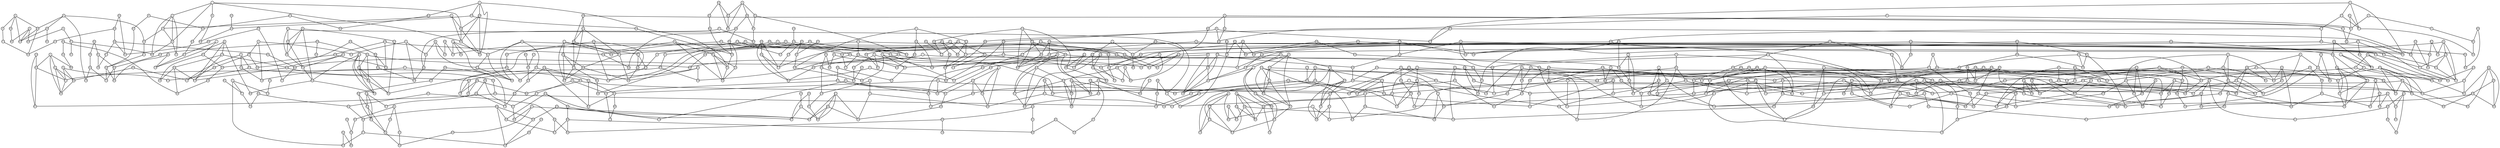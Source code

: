 graph G { 
 size = "100,100"; 
node [shape=circle, fixedsize=true, fontsize=5, height=.15];
0[ pos = "7.2,9.1" ]
1[ pos = "7.7,9.3" ]
2[ pos = "8.2,5.2" ]
3[ pos = "9.7,6" ]
4[ pos = "9.9,4.4" ]
5[ pos = "7,8" ]
6[ pos = "0.2,5.2" ]
7[ pos = "2.6,3.8" ]
8[ pos = "3.8,6.3" ]
9[ pos = "5.1,1.2" ]
10[ pos = "2.3,2.3" ]
11[ pos = "4.1,9.2" ]
12[ pos = "5.4,5.2" ]
13[ pos = "0.4,0.7" ]
14[ pos = "5.9,9.6" ]
15[ pos = "0.6,8.3" ]
16[ pos = "3.9,3.5" ]
17[ pos = "2.8,7.4" ]
18[ pos = "8.8,2.6" ]
19[ pos = "3.4,3.9" ]
20[ pos = "2.2,5.6" ]
21[ pos = "1.9,7.7" ]
22[ pos = "0.8,9.7" ]
23[ pos = "1.5,9.8" ]
24[ pos = "6,1.8" ]
25[ pos = "6.2,3.5" ]
26[ pos = "4.1,5.5" ]
27[ pos = "8,9.5" ]
28[ pos = "0.7,3.6" ]
29[ pos = "5.4,1.8" ]
30[ pos = "3.2,1.2" ]
31[ pos = "5.3,7.2" ]
32[ pos = "4.7,8.2" ]
33[ pos = "4.6,8.7" ]
34[ pos = "6,3.2" ]
35[ pos = "2.7,8.2" ]
36[ pos = "8.8,9.8" ]
37[ pos = "5.9,4.9" ]
38[ pos = "4.8,2.6" ]
39[ pos = "4.7,6" ]
40[ pos = "4.4,1" ]
41[ pos = "9.6,8.5" ]
42[ pos = "6.5,2.8" ]
43[ pos = "3.2,2.5" ]
44[ pos = "6.4,8.6" ]
45[ pos = "9.5,9.6" ]
46[ pos = "5,4.9" ]
47[ pos = "2,9.8" ]
48[ pos = "8.3,1.8" ]
49[ pos = "3.7,4.3" ]
50[ pos = "5,1.6" ]
51[ pos = "7.7,9.1" ]
52[ pos = "1.5,8.9" ]
53[ pos = "4,6.3" ]
54[ pos = "6.7,3.9" ]
55[ pos = "2.3,1.2" ]
56[ pos = "4.9,7.1" ]
57[ pos = "4.9,6.7" ]
58[ pos = "9.9,8.2" ]
59[ pos = "4.4,1.5" ]
60[ pos = "2,3.9" ]
61[ pos = "1.2,7.1" ]
62[ pos = "8.8,8.4" ]
63[ pos = "2.1,2.3" ]
64[ pos = "0.3,5.8" ]
65[ pos = "6.6,0.5" ]
66[ pos = "7.5,9.6" ]
67[ pos = "9.6,4.2" ]
68[ pos = "3.7,8.8" ]
69[ pos = "5.7,0.4" ]
70[ pos = "2.8,8" ]
71[ pos = "1.6,2.9" ]
72[ pos = "0.4,6.6" ]
73[ pos = "9.6,5.5" ]
74[ pos = "0,4" ]
75[ pos = "7.1,2" ]
76[ pos = "8,3.5" ]
77[ pos = "4.3,2" ]
78[ pos = "1.9,6.4" ]
79[ pos = "4.4,7.4" ]
80[ pos = "7.5,6.2" ]
81[ pos = "8,5" ]
82[ pos = "1,2.8" ]
83[ pos = "4.4,4.7" ]
84[ pos = "1.7,0.1" ]
85[ pos = "0.4,4.5" ]
86[ pos = "3.3,2" ]
87[ pos = "7.4,3.7" ]
88[ pos = "3.8,2.3" ]
89[ pos = "4.5,9" ]
90[ pos = "6.3,1.6" ]
91[ pos = "1.1,9.5" ]
92[ pos = "0.3,5.4" ]
93[ pos = "6.8,7.4" ]
94[ pos = "7.1,6.4" ]
95[ pos = "4.9,4.6" ]
96[ pos = "7.8,8.1" ]
97[ pos = "4.8,8.9" ]
98[ pos = "0.9,9.2" ]
99[ pos = "8.8,2.6" ]
100[ pos = "4.5,9.2" ]
101[ pos = "2.3,7.8" ]
102[ pos = "6.5,9.8" ]
103[ pos = "6.8,5.5" ]
104[ pos = "7.3,1.3" ]
105[ pos = "4.6,8.8" ]
106[ pos = "2.9,0.9" ]
107[ pos = "3.6,8.4" ]
108[ pos = "6.3,0.4" ]
109[ pos = "5.8,8.6" ]
110[ pos = "2,5.9" ]
111[ pos = "3.2,9.8" ]
112[ pos = "4,3.2" ]
113[ pos = "3.9,0.2" ]
114[ pos = "7.6,2.8" ]
115[ pos = "8,2.1" ]
116[ pos = "7.2,0.4" ]
117[ pos = "0,3.7" ]
118[ pos = "5.4,6.8" ]
119[ pos = "4.5,2.7" ]
120[ pos = "8.1,9.1" ]
121[ pos = "6.7,6.2" ]
122[ pos = "0,0.3" ]
123[ pos = "4.6,1.5" ]
124[ pos = "0.7,5.6" ]
125[ pos = "5.4,2.7" ]
126[ pos = "1.6,3.8" ]
127[ pos = "7.8,5.6" ]
128[ pos = "7.1,1.7" ]
129[ pos = "1,4.7" ]
130[ pos = "4.5,9.1" ]
131[ pos = "2.1,7" ]
132[ pos = "4.7,2.1" ]
133[ pos = "5.9,0.1" ]
134[ pos = "4.1,0.4" ]
135[ pos = "8,2.2" ]
136[ pos = "4.7,9.9" ]
137[ pos = "3.6,9.9" ]
138[ pos = "0.3,3.4" ]
139[ pos = "1.5,6.2" ]
140[ pos = "9,2.1" ]
141[ pos = "4.2,0.6" ]
142[ pos = "5.9,2" ]
143[ pos = "1.5,3" ]
144[ pos = "3.7,7.7" ]
145[ pos = "3,3.5" ]
146[ pos = "6.8,5.1" ]
147[ pos = "0.5,1.5" ]
148[ pos = "2.4,6.4" ]
149[ pos = "6.8,6.5" ]
150[ pos = "2.1,0" ]
151[ pos = "3.9,6.8" ]
152[ pos = "0,7.5" ]
153[ pos = "6.8,0.3" ]
154[ pos = "6.1,3.5" ]
155[ pos = "1.7,0.3" ]
156[ pos = "5.6,5.9" ]
157[ pos = "6.2,1.5" ]
158[ pos = "7.9,2.9" ]
159[ pos = "9.8,6.9" ]
160[ pos = "0.6,8" ]
161[ pos = "0.4,7.5" ]
162[ pos = "8.3,6.1" ]
163[ pos = "4.2,0.7" ]
164[ pos = "7.7,6.3" ]
165[ pos = "7.2,9.8" ]
166[ pos = "1.5,6.3" ]
167[ pos = "6.7,6.7" ]
168[ pos = "9,8.7" ]
169[ pos = "2.2,5.1" ]
170[ pos = "2.2,4" ]
171[ pos = "5.4,3" ]
172[ pos = "9.9,1.6" ]
173[ pos = "9.7,7.9" ]
174[ pos = "4.5,9.5" ]
175[ pos = "4.8,0.4" ]
176[ pos = "2.7,0.4" ]
177[ pos = "3.1,1" ]
178[ pos = "6.5,7.3" ]
179[ pos = "1.7,4.2" ]
180[ pos = "8.8,4.1" ]
181[ pos = "9.3,0.4" ]
182[ pos = "0.4,1.2" ]
183[ pos = "7.1,9.4" ]
184[ pos = "9.9,9.4" ]
185[ pos = "9.7,7.3" ]
186[ pos = "3.4,0.4" ]
187[ pos = "0.3,3.3" ]
188[ pos = "7.2,0" ]
189[ pos = "6.4,7" ]
190[ pos = "4.8,1.2" ]
191[ pos = "7.4,7.5" ]
192[ pos = "6.8,0.5" ]
193[ pos = "3.8,3.3" ]
194[ pos = "3,0.7" ]
195[ pos = "2.8,1.9" ]
196[ pos = "4.9,7.3" ]
197[ pos = "7.5,0.5" ]
198[ pos = "8.5,4.6" ]
199[ pos = "5.2,8.4" ]
200[ pos = "9.2,0.1" ]
201[ pos = "0.9,7.8" ]
202[ pos = "0.5,1.2" ]
203[ pos = "6.4,7.8" ]
204[ pos = "6.4,2.8" ]
205[ pos = "4.8,6.4" ]
206[ pos = "9.3,7.4" ]
207[ pos = "9.2,1.3" ]
208[ pos = "7.9,3" ]
209[ pos = "4.7,0.9" ]
210[ pos = "3.7,2.7" ]
211[ pos = "8,3.8" ]
212[ pos = "0,5.5" ]
213[ pos = "9.6,3.7" ]
214[ pos = "5.4,4.8" ]
215[ pos = "7.3,4.6" ]
216[ pos = "4.9,8.2" ]
217[ pos = "7.7,0.7" ]
218[ pos = "4.6,4.1" ]
219[ pos = "3.7,6.2" ]
220[ pos = "2.1,3.7" ]
221[ pos = "2.7,6.6" ]
222[ pos = "1.1,1.9" ]
223[ pos = "8,4.2" ]
224[ pos = "4.9,7.9" ]
225[ pos = "0.3,3.8" ]
226[ pos = "5.8,8.4" ]
227[ pos = "2.9,1" ]
228[ pos = "3.9,2.5" ]
229[ pos = "4.7,4.5" ]
230[ pos = "2.5,2" ]
231[ pos = "9.2,2.6" ]
232[ pos = "0.2,2.1" ]
233[ pos = "3.3,0" ]
234[ pos = "6.2,7" ]
235[ pos = "6.2,3.5" ]
236[ pos = "0.7,8.9" ]
237[ pos = "0.2,7" ]
238[ pos = "0.8,3.4" ]
239[ pos = "1.2,0.9" ]
240[ pos = "6.5,1.6" ]
241[ pos = "0,2.3" ]
242[ pos = "0,2.9" ]
243[ pos = "3.3,9.1" ]
244[ pos = "0.6,8" ]
245[ pos = "3.7,3.1" ]
246[ pos = "5.2,8.1" ]
247[ pos = "5.7,5.4" ]
248[ pos = "0.2,4.3" ]
249[ pos = "0.6,1.6" ]
250[ pos = "1.3,6.8" ]
251[ pos = "0.3,7.3" ]
252[ pos = "1,5.7" ]
253[ pos = "4.3,7" ]
254[ pos = "9.1,5.6" ]
255[ pos = "3.2,5.6" ]
256[ pos = "2.4,3.2" ]
257[ pos = "3.1,7.6" ]
258[ pos = "1.3,6.4" ]
259[ pos = "6.7,1.9" ]
260[ pos = "9.6,5.6" ]
261[ pos = "0.2,4.8" ]
262[ pos = "8.9,5.9" ]
263[ pos = "5.4,4.3" ]
264[ pos = "0.2,6" ]
265[ pos = "5.9,6.8" ]
266[ pos = "8.1,6.3" ]
267[ pos = "4.1,9.1" ]
268[ pos = "2,3.6" ]
269[ pos = "6.1,6.4" ]
270[ pos = "4.4,9.3" ]
271[ pos = "7.2,6.8" ]
272[ pos = "7.7,0.4" ]
273[ pos = "4.4,9" ]
274[ pos = "2,6.4" ]
275[ pos = "6.1,1.7" ]
276[ pos = "7.2,6.3" ]
277[ pos = "6.5,6.2" ]
278[ pos = "2.3,2" ]
279[ pos = "0.5,7.7" ]
280[ pos = "8,1.7" ]
281[ pos = "4.5,6.1" ]
282[ pos = "3.2,3.8" ]
283[ pos = "5.2,0.4" ]
284[ pos = "2.7,6.6" ]
285[ pos = "2,7.1" ]
286[ pos = "5.9,9.3" ]
287[ pos = "9.2,3.7" ]
288[ pos = "4.9,3.6" ]
289[ pos = "7.9,6.9" ]
290[ pos = "5.2,4.1" ]
291[ pos = "8.6,2.5" ]
292[ pos = "0.4,5.2" ]
293[ pos = "3.9,7.9" ]
294[ pos = "7.2,9.6" ]
295[ pos = "5.7,0.4" ]
296[ pos = "1.3,5.4" ]
297[ pos = "6.6,9.7" ]
298[ pos = "9.3,7" ]
299[ pos = "0.2,2" ]
300[ pos = "3.6,2.2" ]
301[ pos = "4.3,4.8" ]
302[ pos = "6.7,3.5" ]
303[ pos = "3.7,1.6" ]
304[ pos = "2.4,1.6" ]
305[ pos = "8.6,7.6" ]
306[ pos = "0.9,2.4" ]
307[ pos = "5.3,1.4" ]
308[ pos = "7.6,9.2" ]
309[ pos = "9.3,0" ]
310[ pos = "8.9,0.2" ]
311[ pos = "0.5,5.4" ]
312[ pos = "5.7,2.3" ]
313[ pos = "5.2,0.2" ]
314[ pos = "9.3,0.6" ]
315[ pos = "7.4,8.2" ]
316[ pos = "8,6.9" ]
317[ pos = "8.2,0" ]
318[ pos = "0.5,7.1" ]
319[ pos = "1.6,2.9" ]
320[ pos = "8.7,5.4" ]
321[ pos = "5.7,9.7" ]
322[ pos = "7.9,1.1" ]
323[ pos = "6.3,0.7" ]
324[ pos = "5.5,0.8" ]
325[ pos = "0.8,9.6" ]
326[ pos = "6.3,1.3" ]
327[ pos = "5.1,7.2" ]
328[ pos = "3.6,5.5" ]
329[ pos = "7.4,8.1" ]
330[ pos = "1.3,0" ]
331[ pos = "1.5,9.3" ]
332[ pos = "6.9,4.9" ]
333[ pos = "4.5,2.6" ]
334[ pos = "2,1.4" ]
335[ pos = "5.5,6" ]
336[ pos = "6.8,6.5" ]
337[ pos = "0.9,9.9" ]
338[ pos = "2.8,7.2" ]
339[ pos = "5.9,8.3" ]
340[ pos = "3.2,6.7" ]
341[ pos = "8,9.5" ]
342[ pos = "3.2,8.3" ]
343[ pos = "6.7,2" ]
344[ pos = "3.8,9.3" ]
345[ pos = "5.3,0.3" ]
346[ pos = "9.3,6.9" ]
347[ pos = "9.6,1.5" ]
348[ pos = "7,9.4" ]
349[ pos = "4.1,9.1" ]
350[ pos = "0.8,4.9" ]
351[ pos = "5.1,2.8" ]
352[ pos = "1.4,1.2" ]
353[ pos = "2.8,4.2" ]
354[ pos = "8.4,8.7" ]
355[ pos = "7.7,6.8" ]
356[ pos = "0.6,5.7" ]
357[ pos = "6.4,3.8" ]
358[ pos = "9.2,8.3" ]
359[ pos = "5.8,8.2" ]
360[ pos = "2.9,1.1" ]
361[ pos = "8.5,7.4" ]
362[ pos = "3.2,3.4" ]
363[ pos = "8.9,5.5" ]
364[ pos = "2.8,8.3" ]
365[ pos = "4.6,3.6" ]
366[ pos = "3.2,4.9" ]
367[ pos = "6.4,9.8" ]
368[ pos = "6.1,9.2" ]
369[ pos = "9.2,9.7" ]
370[ pos = "3.1,6.9" ]
371[ pos = "1.7,8.9" ]
372[ pos = "7.9,3.3" ]
373[ pos = "2.7,7.1" ]
374[ pos = "1.7,3.7" ]
375[ pos = "5.4,4.6" ]
376[ pos = "0.1,9.1" ]
377[ pos = "2,8.5" ]
378[ pos = "2.5,6.2" ]
379[ pos = "4,5.3" ]
380[ pos = "4.5,3.8" ]
381[ pos = "8.9,2.9" ]
382[ pos = "3.9,5.4" ]
383[ pos = "7.9,5.2" ]
384[ pos = "9.8,7.1" ]
385[ pos = "0.1,8.2" ]
386[ pos = "9.2,1.9" ]
387[ pos = "7.1,2.3" ]
388[ pos = "5.2,5.1" ]
389[ pos = "4.7,2.1" ]
390[ pos = "8.8,5.3" ]
391[ pos = "1.9,4.1" ]
392[ pos = "4.4,4" ]
393[ pos = "7.9,7" ]
394[ pos = "5.4,1.9" ]
395[ pos = "2.3,5.1" ]
396[ pos = "1,1.3" ]
397[ pos = "8,4.9" ]
398[ pos = "6.7,1.1" ]
399[ pos = "5.4,1.7" ]
400[ pos = "8.2,5.5" ]
401[ pos = "9.9,2.6" ]
402[ pos = "2.6,7.1" ]
403[ pos = "5,3.1" ]
404[ pos = "7.4,9.7" ]
405[ pos = "5.2,1.4" ]
406[ pos = "5,7.2" ]
407[ pos = "5.6,9.4" ]
408[ pos = "6.4,3.5" ]
409[ pos = "1.6,7" ]
410[ pos = "0.6,4" ]
411[ pos = "2.1,1.6" ]
412[ pos = "5.3,5.3" ]
413[ pos = "1.8,7.2" ]
414[ pos = "6.4,2.4" ]
415[ pos = "8.9,4.6" ]
416[ pos = "3.1,4.1" ]
417[ pos = "2.4,5.8" ]
418[ pos = "6.4,7.4" ]
419[ pos = "4.1,3.8" ]
420[ pos = "2.3,9.3" ]
421[ pos = "5.2,2.5" ]
422[ pos = "1.7,6" ]
423[ pos = "7.2,8.1" ]
424[ pos = "4.7,8.8" ]
425[ pos = "5.1,5.4" ]
426[ pos = "2.8,2.4" ]
427[ pos = "2.2,3.3" ]
428[ pos = "7.7,9.2" ]
429[ pos = "0.5,4.1" ]
430[ pos = "6.8,4.7" ]
431[ pos = "8.7,0" ]
432[ pos = "4,6.4" ]
433[ pos = "1,0.4" ]
434[ pos = "3.8,5.1" ]
435[ pos = "9.4,1.4" ]
436[ pos = "9.6,4.6" ]
437[ pos = "3.9,1.4" ]
438[ pos = "5.9,1.1" ]
439[ pos = "9.5,0.6" ]
440[ pos = "0,9.9" ]
441[ pos = "1.2,2.8" ]
442[ pos = "2.3,8.7" ]
443[ pos = "1.4,0.1" ]
444[ pos = "3.1,7.1" ]
445[ pos = "4.2,0" ]
446[ pos = "1.8,8.2" ]
447[ pos = "0,1" ]
448[ pos = "4.6,6.2" ]
449[ pos = "1.4,3.6" ]
450[ pos = "1.3,6" ]
451[ pos = "5,0.9" ]
452[ pos = "5.9,4.2" ]
453[ pos = "2.3,1.8" ]
454[ pos = "5.3,7.1" ]
455[ pos = "7.6,0.5" ]
456[ pos = "2.2,8.9" ]
457[ pos = "8.6,9.7" ]
458[ pos = "2.8,0" ]
459[ pos = "5,5.9" ]
460[ pos = "7.1,4.5" ]
461[ pos = "5.9,4.2" ]
462[ pos = "2.7,5.9" ]
463[ pos = "5.2,2.5" ]
464[ pos = "7.3,1.9" ]
465[ pos = "1.3,8.6" ]
466[ pos = "7.9,6.4" ]
467[ pos = "4.8,3.8" ]
468[ pos = "0.6,2.3" ]
469[ pos = "0.8,1.1" ]
470[ pos = "4.6,8.5" ]
471[ pos = "1.7,2" ]
472[ pos = "2.6,0.3" ]
473[ pos = "1.8,5.4" ]
474[ pos = "0.3,6.8" ]
475[ pos = "1.3,7.4" ]
476[ pos = "6.5,7.3" ]
477[ pos = "1.6,9.2" ]
478[ pos = "8.4,2.1" ]
479[ pos = "6.9,5.8" ]
480[ pos = "4,8.3" ]
481[ pos = "9.6,1.9" ]
482[ pos = "9.9,9.6" ]
483[ pos = "1,5.7" ]
484[ pos = "7.2,1.8" ]
485[ pos = "6.8,1.8" ]
486[ pos = "0.3,3.7" ]
487[ pos = "9.1,2.9" ]
488[ pos = "4,0.9" ]
489[ pos = "8.3,9.5" ]
490[ pos = "2.9,4.9" ]
491[ pos = "2.2,9.5" ]
492[ pos = "2.2,9" ]
493[ pos = "3.9,5.8" ]
494[ pos = "1.1,0.9" ]
495[ pos = "6.8,0.3" ]
496[ pos = "4.4,6.5" ]
497[ pos = "7.5,4.3" ]
498[ pos = "1.3,8.5" ]
499[ pos = "5.2,8.5" ]
500[ pos = "0.3,2" ]
501[ pos = "0.4,5.9" ]
502[ pos = "1,9.5" ]
503[ pos = "4,0.2" ]
504[ pos = "5.6,7.6" ]
505[ pos = "9.8,3.7" ]
506[ pos = "2.5,7.2" ]
507[ pos = "8.4,9.9" ]
508[ pos = "1.4,2.4" ]
509[ pos = "5.7,2.6" ]
510[ pos = "8.5,2.6" ]
511[ pos = "8.1,8.1" ]
512[ pos = "4.3,5.6" ]
513[ pos = "2.4,5.6" ]
514[ pos = "9.3,7.6" ]
515[ pos = "4.2,9.7" ]
516[ pos = "4.8,9.8" ]
517[ pos = "0.8,1" ]
518[ pos = "4.5,4.8" ]
519[ pos = "1.3,0.1" ]
520[ pos = "2.4,6.3" ]
521[ pos = "9,0.1" ]
522[ pos = "3.5,7.5" ]
523[ pos = "0,4.9" ]
524[ pos = "5.1,5.8" ]
525[ pos = "2.7,8.8" ]
526[ pos = "8.4,0.9" ]
527[ pos = "6.9,2.7" ]
528[ pos = "1.7,9.3" ]
529[ pos = "3.5,1.1" ]
530[ pos = "2.1,7.7" ]
531[ pos = "6,2.1" ]
532[ pos = "7.5,6.8" ]
533[ pos = "3.2,2" ]
534[ pos = "6.8,4.5" ]
535[ pos = "7.3,4.5" ]
536[ pos = "6,6.4" ]
537[ pos = "4.6,9.5" ]
538[ pos = "3.9,4.7" ]
539[ pos = "9.6,4.2" ]
540[ pos = "5.7,7.6" ]
541[ pos = "3,4.1" ]
542[ pos = "3.7,9.9" ]
543[ pos = "2,5.4" ]
544[ pos = "4.4,5.5" ]
545[ pos = "6.5,1.7" ]
546[ pos = "8.5,7.7" ]
547[ pos = "3.8,6" ]
548[ pos = "9.7,2.2" ]
549[ pos = "3.3,6.6" ]
550[ pos = "1.9,0.6" ]
551[ pos = "1.1,7.9" ]
552[ pos = "7,0.9" ]
553[ pos = "2.6,6.1" ]
554[ pos = "5.6,7.5" ]
555[ pos = "0.3,6.5" ]
556[ pos = "5.1,8.5" ]
557[ pos = "0.6,4" ]
558[ pos = "8.4,7.8" ]
559[ pos = "9.4,8" ]
560[ pos = "8.6,1.2" ]
561[ pos = "9.7,7.1" ]
562[ pos = "8.9,8.8" ]
563[ pos = "8.3,3.9" ]
564[ pos = "1,1.6" ]
565[ pos = "0.5,8.2" ]
566[ pos = "7.5,6.8" ]
567[ pos = "1.3,9.7" ]
568[ pos = "7.7,9.2" ]
569[ pos = "5.9,8.6" ]
570[ pos = "6.7,1.4" ]
571[ pos = "5.1,7" ]
572[ pos = "5.2,1" ]
573[ pos = "1,3.6" ]
574[ pos = "4,0.4" ]
575[ pos = "1.7,7.8" ]
576[ pos = "6.8,6.6" ]
577[ pos = "0.1,1" ]
578[ pos = "5.4,8.5" ]
579[ pos = "4.9,1.7" ]
580[ pos = "5.3,0.6" ]
581[ pos = "9.9,2.8" ]
582[ pos = "7.4,6.4" ]
583[ pos = "2.6,0.3" ]
584[ pos = "5.6,3.7" ]
585[ pos = "4.1,2.3" ]
586[ pos = "0.3,4.5" ]
587[ pos = "4.5,5.5" ]
588[ pos = "0.7,5.5" ]
589[ pos = "4.4,4.7" ]
590[ pos = "1.2,1.3" ]
591[ pos = "7.8,8" ]
592[ pos = "7.9,7.9" ]
593[ pos = "4.2,3.4" ]
594[ pos = "6.4,9.1" ]
595[ pos = "0.3,7" ]
596[ pos = "9.7,0.2" ]
597[ pos = "5,2.3" ]
598[ pos = "1.8,2.8" ]
599[ pos = "2.7,7.5" ]
600[ pos = "1.7,2" ]
601[ pos = "5,2.1" ]
602[ pos = "6.5,9.6" ]
603[ pos = "2.8,7.2" ]
604[ pos = "5.1,7.2" ]
605[ pos = "7.2,1.5" ]
606[ pos = "8.5,5" ]
607[ pos = "9.6,1.7" ]
608[ pos = "2.9,3.8" ]
609[ pos = "5.1,4.6" ]
610[ pos = "8.2,5.4" ]
611[ pos = "6.8,3.1" ]
612[ pos = "0.8,1.8" ]
613[ pos = "5.5,2.6" ]
614[ pos = "9.9,3.4" ]
615[ pos = "5.3,1.6" ]
616[ pos = "5.4,0.4" ]
617[ pos = "8.9,7.2" ]
618[ pos = "5.2,1.8" ]
619[ pos = "9.6,5.5" ]
620[ pos = "4.2,6.8" ]
621[ pos = "7.1,8" ]
622[ pos = "7,6.7" ]
623[ pos = "9.7,5.2" ]
624[ pos = "5.7,0" ]
625[ pos = "5,9.1" ]
626[ pos = "5.4,1.8" ]
627[ pos = "2.3,1.4" ]
628[ pos = "8.8,3" ]
629[ pos = "9.2,8.7" ]
630[ pos = "6.4,9.8" ]
631[ pos = "5.6,7" ]
632[ pos = "5.4,9.7" ]
633[ pos = "4.2,0.6" ]
634[ pos = "1.5,3.9" ]
635[ pos = "6.1,1" ]
636[ pos = "5.9,3.2" ]
637[ pos = "9,3" ]
638[ pos = "5.1,3.9" ]
639[ pos = "3.4,6.1" ]
640[ pos = "3.9,8.4" ]
641[ pos = "5.2,4.5" ]
642[ pos = "0.2,2.7" ]
643[ pos = "1.1,4.2" ]
644[ pos = "5.7,0.3" ]
645[ pos = "8.2,7.3" ]
646[ pos = "0.1,3.8" ]
647[ pos = "4.4,5.5" ]
648[ pos = "3.5,3.8" ]
649[ pos = "1.3,0.3" ]
650[ pos = "7.7,7.5" ]
651[ pos = "6.5,8.9" ]
652[ pos = "0.7,0.7" ]
653[ pos = "1.9,5.9" ]
654[ pos = "4.6,5.3" ]
655[ pos = "7.2,8.5" ]
656[ pos = "8.9,2.4" ]
657[ pos = "3,9.1" ]
658[ pos = "5.2,4.1" ]
659[ pos = "8.5,6.1" ]
660[ pos = "9.6,6.7" ]
661[ pos = "3.5,5" ]
662[ pos = "5.7,3.1" ]
663[ pos = "5.7,4.5" ]
664[ pos = "6.9,7.1" ]
665[ pos = "0,4.7" ]
666[ pos = "4.6,6.5" ]
667[ pos = "3.6,0.5" ]
668[ pos = "7.2,0.7" ]
669[ pos = "1.6,1.8" ]
670[ pos = "1.2,8.8" ]
671[ pos = "5.5,0.1" ]
672[ pos = "6.5,3.7" ]
673[ pos = "4.4,6.9" ]
674[ pos = "3,2.9" ]
675[ pos = "3,7.8" ]
676[ pos = "4.9,1.7" ]
677[ pos = "2.8,0.6" ]
678[ pos = "4.8,8.6" ]
679[ pos = "5.1,1.8" ]
680[ pos = "0.9,5.1" ]
681[ pos = "6.5,0.7" ]
682[ pos = "6.8,5.3" ]
683[ pos = "6.4,4" ]
684[ pos = "1.2,8.1" ]
685[ pos = "1,7.6" ]
686[ pos = "2.1,1.7" ]
687[ pos = "2.9,8.6" ]
688[ pos = "5.4,7.3" ]
689[ pos = "0.7,8.4" ]
690[ pos = "5.4,3.8" ]
691[ pos = "6.3,0.3" ]
692[ pos = "5.5,4.3" ]
693[ pos = "6.2,0.4" ]
694[ pos = "8.1,1.3" ]
695[ pos = "2.2,4.2" ]
696[ pos = "1.7,3.9" ]
697[ pos = "4.9,3.7" ]
698[ pos = "4.4,1.4" ]
699[ pos = "7.8,0.8" ]
700[ pos = "4.7,4" ]
701[ pos = "8.4,2" ]
702[ pos = "5.8,1.3" ]
703[ pos = "5.9,6.4" ]
704[ pos = "3.8,6.6" ]
705[ pos = "0.1,9.2" ]
706[ pos = "5.6,1.6" ]
707[ pos = "4.8,1.2" ]
708[ pos = "1.1,1" ]
709[ pos = "6.8,9.3" ]
710[ pos = "7.5,4.2" ]
711[ pos = "3.5,4.4" ]
712[ pos = "3.3,3.7" ]
713[ pos = "8.2,7.7" ]
714[ pos = "0.3,1.2" ]
715[ pos = "8.5,5" ]
716[ pos = "5.2,2.1" ]
717[ pos = "2.2,6.2" ]
718[ pos = "3.4,8.1" ]
719[ pos = "7.9,2.4" ]
720[ pos = "0,3.2" ]
721[ pos = "6.8,5.6" ]
722[ pos = "4.8,1.6" ]
723[ pos = "2,5.9" ]
724[ pos = "7.8,4" ]
725[ pos = "0.4,5.4" ]
726[ pos = "8.2,4" ]
727[ pos = "9.8,6.7" ]
728[ pos = "7.7,3.2" ]
729[ pos = "4.4,8" ]
730[ pos = "4.4,8.1" ]
731[ pos = "8.2,4.9" ]
732[ pos = "5.4,5.6" ]
733[ pos = "6.3,4" ]
734[ pos = "3.8,4.2" ]
735[ pos = "6.4,9" ]
736[ pos = "7.4,3.3" ]
737[ pos = "4.6,7.4" ]
738[ pos = "0.1,1.9" ]
739[ pos = "8.6,8" ]
740[ pos = "5.9,9" ]
741[ pos = "8.6,4.2" ]
742[ pos = "8.2,3.6" ]
743[ pos = "6.1,1.1" ]
744[ pos = "6.9,0.6" ]
745[ pos = "4.3,1.3" ]
746[ pos = "3.9,2.5" ]
747[ pos = "6.2,4.6" ]
748[ pos = "8.2,2.6" ]
749[ pos = "8.6,7.2" ]
750[ pos = "2,5.1" ]
751[ pos = "6.2,4.7" ]
752[ pos = "3.6,6" ]
753[ pos = "7.3,3.7" ]
754[ pos = "7.9,5.9" ]
755[ pos = "6.9,9.1" ]
756[ pos = "5,5.5" ]
757[ pos = "8.5,3.2" ]
758[ pos = "9.2,4.6" ]
759[ pos = "4.4,6.1" ]
760[ pos = "0.4,3.9" ]
761[ pos = "2.6,4.4" ]
762[ pos = "6.5,8.9" ]
763[ pos = "4.2,9.9" ]
764[ pos = "6.7,2.8" ]
765[ pos = "2.3,3.9" ]
766[ pos = "3.1,3.7" ]
767[ pos = "3.8,1.9" ]
768[ pos = "4.9,1.2" ]
769[ pos = "5.7,2.9" ]
770[ pos = "7.1,7.8" ]
771[ pos = "2,7.3" ]
772[ pos = "3.4,0.5" ]
773[ pos = "0.6,7.8" ]
774[ pos = "0.3,0.2" ]
775[ pos = "3.9,0.8" ]
776[ pos = "4.1,6.5" ]
777[ pos = "0.4,5.8" ]
778[ pos = "0.6,4.6" ]
779[ pos = "0.9,2.5" ]
780[ pos = "7.4,8.4" ]
781[ pos = "6.5,5.8" ]
782[ pos = "2.1,0.3" ]
783[ pos = "7.7,2.3" ]
784[ pos = "1.5,8.6" ]
785[ pos = "0.4,3.9" ]
786[ pos = "6.5,7.6" ]
787[ pos = "1.2,9.9" ]
788[ pos = "3.3,7" ]
789[ pos = "7.7,3.6" ]
790[ pos = "7.2,6.8" ]
791[ pos = "4.4,6.6" ]
792[ pos = "8.5,4.8" ]
793[ pos = "7.6,9.2" ]
794[ pos = "9.4,3.8" ]
795[ pos = "1.7,2.1" ]
796[ pos = "2.2,3.4" ]
797[ pos = "7.9,9.6" ]
798[ pos = "9,5.6" ]
799[ pos = "1.9,0.5" ]
0--183;
0--308;
0--655;
0--755;
0--793;
1--27;
1--66;
1--341;
1--428;
1--568;
2--81;
2--610;
3--260;
3--660;
4--67;
4--436;
4--539;
5--203;
5--621;
6--292;
6--523;
7--608;
7--765;
8--53;
8--219;
9--405;
9--572;
9--768;
10--63;
10--278;
11--267;
11--270;
11--344;
11--349;
12--247;
12--388;
12--412;
13--577;
13--652;
13--774;
14--286;
14--321;
14--367;
14--630;
15--565;
15--689;
16--193;
16--419;
16--593;
16--648;
17--257;
17--338;
17--599;
17--603;
18--99;
18--291;
18--381;
18--656;
19--282;
19--648;
19--734;
20--110;
20--513;
20--543;
20--723;
21--530;
21--575;
22--325;
22--337;
22--440;
23--47;
23--567;
24--142;
24--275;
24--706;
25--154;
25--235;
25--408;
26--379;
26--382;
26--493;
26--512;
27--120;
27--341;
27--489;
27--797;
28--238;
28--410;
28--486;
28--557;
29--394;
29--399;
29--618;
29--626;
30--177;
30--529;
31--327;
31--454;
31--604;
31--688;
32--216;
32--470;
32--730;
33--105;
33--470;
33--678;
34--154;
34--204;
34--636;
35--70;
35--364;
36--369;
36--457;
37--247;
37--663;
37--751;
38--333;
38--351;
38--597;
39--281;
39--448;
39--459;
39--587;
40--163;
40--209;
40--745;
41--58;
41--184;
41--358;
41--629;
42--204;
42--764;
43--300;
43--426;
43--674;
44--569;
44--651;
44--762;
45--369;
45--482;
45--629;
46--95;
46--388;
46--609;
47--491;
48--280;
48--701;
49--538;
49--711;
49--734;
50--405;
50--579;
50--676;
51--120;
51--428;
51--568;
52--371;
52--477;
52--670;
52--784;
53--432;
54--534;
54--672;
54--683;
54--753;
55--360;
55--550;
55--627;
56--406;
56--571;
56--673;
57--205;
57--571;
58--173;
59--77;
59--123;
59--698;
60--170;
60--220;
60--391;
61--250;
61--318;
61--475;
62--168;
62--354;
62--358;
62--739;
63--598;
63--795;
64--92;
64--264;
64--777;
65--108;
65--192;
65--681;
66--404;
67--539;
67--794;
68--107;
68--243;
68--267;
68--349;
69--295;
69--616;
69--644;
70--675;
71--143;
71--319;
71--598;
72--258;
72--474;
72--555;
73--260;
73--619;
73--623;
74--248;
74--646;
75--387;
75--484;
76--372;
76--742;
76--789;
77--132;
77--389;
77--585;
78--166;
78--274;
79--253;
79--729;
79--737;
80--164;
80--582;
81--383;
81--397;
82--238;
82--441;
82--779;
83--229;
83--301;
83--518;
83--589;
84--150;
84--155;
84--443;
85--586;
85--778;
86--300;
86--533;
87--736;
87--753;
87--789;
88--228;
88--300;
88--746;
89--105;
89--130;
89--273;
90--157;
90--240;
91--502;
91--567;
92--212;
92--725;
93--178;
93--476;
93--664;
93--770;
94--149;
94--276;
94--336;
94--622;
95--229;
95--609;
96--329;
96--591;
97--424;
97--625;
98--236;
98--502;
98--670;
99--291;
99--381;
99--656;
100--130;
100--270;
101--530;
101--599;
102--297;
102--367;
102--630;
103--682;
103--721;
104--322;
104--552;
104--605;
105--424;
106--194;
106--227;
107--640;
107--718;
108--323;
108--691;
108--693;
109--226;
109--569;
109--578;
110--653;
110--717;
110--723;
111--137;
111--243;
112--119;
112--193;
112--593;
113--503;
114--158;
114--527;
114--719;
115--135;
115--280;
115--478;
116--188;
116--197;
116--668;
117--646;
118--454;
118--631;
119--333;
120--341;
120--354;
121--149;
121--277;
121--336;
122--774;
123--190;
123--707;
123--722;
124--252;
124--356;
124--483;
124--588;
125--171;
125--421;
125--463;
125--613;
126--374;
126--449;
126--634;
126--696;
127--383;
127--400;
127--754;
128--484;
128--485;
128--605;
129--350;
129--643;
131--274;
131--285;
131--506;
132--389;
132--601;
133--624;
133--644;
133--693;
134--141;
134--574;
134--633;
135--719;
136--516;
137--542;
138--187;
138--486;
139--166;
139--422;
139--450;
140--386;
140--656;
141--163;
141--633;
142--312;
142--531;
143--319;
143--441;
143--449;
144--293;
144--522;
144--718;
145--362;
145--766;
146--332;
146--682;
147--202;
147--249;
148--221;
148--284;
148--520;
149--336;
149--576;
150--782;
151--620;
151--704;
151--788;
152--251;
153--192;
153--495;
154--235;
154--584;
155--799;
156--335;
156--732;
157--275;
157--326;
158--208;
158--748;
159--384;
159--727;
160--244;
160--565;
160--773;
161--251;
161--279;
162--266;
162--659;
162--754;
163--488;
163--633;
164--466;
164--754;
165--294;
166--258;
167--189;
167--576;
168--562;
168--629;
169--395;
169--750;
170--695;
170--765;
171--662;
171--769;
172--347;
172--607;
173--559;
174--270;
174--515;
174--537;
175--209;
175--283;
176--472;
176--583;
176--677;
177--227;
178--189;
178--418;
178--476;
179--391;
180--287;
180--741;
181--200;
181--314;
181--596;
182--202;
182--714;
183--294;
183--348;
184--482;
185--206;
185--561;
186--233;
186--772;
187--720;
189--234;
189--476;
190--209;
190--707;
190--768;
191--650;
191--770;
192--495;
192--744;
193--245;
194--677;
194--772;
195--230;
195--533;
196--406;
196--737;
197--455;
198--415;
198--741;
198--792;
199--246;
199--499;
200--309;
200--521;
201--551;
201--685;
201--773;
202--469;
203--339;
203--786;
204--414;
205--448;
205--666;
206--298;
206--514;
207--314;
207--435;
207--560;
208--728;
209--451;
209--707;
210--228;
210--245;
210--746;
211--724;
211--726;
211--742;
213--505;
213--794;
214--375;
214--388;
215--397;
215--535;
216--224;
216--246;
217--455;
217--699;
218--229;
218--392;
218--700;
219--547;
220--268;
220--765;
221--284;
221--370;
221--373;
222--306;
222--564;
222--669;
223--724;
223--726;
224--737;
225--486;
225--646;
225--760;
225--785;
226--339;
226--578;
227--360;
228--585;
228--746;
229--589;
230--278;
230--426;
231--487;
231--548;
231--656;
232--241;
232--299;
233--458;
234--265;
235--408;
236--376;
236--689;
237--595;
238--573;
239--494;
240--545;
240--570;
241--642;
242--642;
242--720;
243--657;
244--565;
244--773;
245--362;
247--732;
247--781;
248--429;
248--586;
249--500;
249--612;
250--258;
250--409;
251--318;
252--296;
252--450;
252--483;
253--620;
253--673;
254--260;
254--798;
255--328;
255--462;
255--639;
256--427;
256--674;
257--522;
257--675;
259--343;
259--485;
259--545;
260--619;
261--523;
261--586;
262--659;
262--798;
263--290;
263--641;
263--658;
263--692;
264--555;
265--631;
265--703;
266--466;
267--273;
267--349;
268--374;
268--796;
269--277;
269--536;
271--532;
271--566;
271--622;
271--790;
272--317;
272--455;
273--349;
274--717;
276--582;
277--781;
278--453;
279--773;
280--694;
281--448;
281--759;
282--416;
282--712;
282--766;
283--345;
284--370;
284--373;
285--413;
285--771;
286--368;
286--407;
287--637;
287--794;
288--403;
288--697;
289--316;
289--355;
289--393;
290--638;
290--658;
291--478;
291--510;
292--350;
292--725;
293--480;
294--404;
295--616;
295--644;
296--473;
296--483;
296--680;
297--602;
298--346;
298--561;
298--617;
299--500;
299--738;
300--767;
301--538;
301--589;
302--611;
302--672;
302--753;
303--437;
303--767;
304--453;
304--627;
305--361;
305--546;
306--468;
306--779;
307--405;
307--615;
308--428;
308--568;
308--793;
309--596;
310--431;
310--521;
310--526;
311--588;
311--725;
312--394;
312--509;
313--345;
314--439;
315--329;
315--780;
317--431;
318--595;
319--598;
320--390;
320--610;
321--407;
321--632;
322--694;
322--699;
323--635;
323--681;
324--438;
324--572;
324--580;
325--502;
326--743;
327--406;
327--571;
327--604;
328--382;
329--423;
330--519;
331--477;
331--567;
332--430;
333--585;
334--411;
335--703;
336--576;
337--787;
338--373;
338--444;
338--603;
339--359;
340--370;
340--549;
341--489;
341--797;
342--364;
342--718;
343--414;
345--616;
345--671;
346--660;
347--435;
347--607;
348--709;
350--680;
350--778;
351--403;
351--421;
351--463;
352--590;
352--669;
353--541;
353--761;
354--511;
355--466;
355--532;
355--566;
356--777;
357--672;
357--683;
358--559;
358--629;
359--540;
361--645;
361--749;
362--674;
362--712;
363--390;
363--798;
364--687;
365--380;
365--467;
365--593;
366--490;
366--661;
366--711;
367--630;
368--594;
368--740;
370--444;
370--788;
371--377;
371--477;
372--728;
373--402;
373--603;
375--641;
375--663;
376--385;
376--705;
377--442;
377--446;
378--520;
378--553;
379--382;
379--434;
380--392;
380--700;
381--628;
381--637;
384--561;
385--565;
386--481;
387--527;
389--601;
390--606;
390--715;
391--695;
391--696;
392--419;
393--645;
394--626;
394--716;
395--490;
396--469;
396--564;
396--590;
396--708;
397--731;
398--552;
398--570;
398--681;
399--615;
399--626;
399--706;
400--610;
401--548;
401--581;
402--506;
406--604;
407--625;
408--672;
409--413;
410--429;
410--557;
410--643;
411--627;
411--686;
412--425;
412--732;
414--531;
415--758;
416--541;
416--711;
417--462;
417--513;
418--476;
418--540;
418--786;
419--734;
420--491;
420--492;
421--463;
421--597;
422--653;
423--621;
424--678;
425--756;
427--598;
427--796;
428--568;
428--793;
429--557;
429--760;
429--785;
430--534;
430--751;
432--704;
432--776;
433--649;
433--652;
434--538;
434--661;
436--623;
436--758;
437--529;
437--745;
438--702;
438--743;
440--705;
441--508;
442--456;
442--525;
443--519;
444--603;
444--788;
445--503;
446--575;
446--784;
447--577;
449--573;
450--483;
451--572;
451--768;
452--461;
452--584;
452--663;
452--733;
452--747;
453--686;
454--571;
454--631;
456--492;
457--489;
457--507;
458--472;
458--583;
459--524;
460--534;
460--535;
461--584;
461--663;
461--733;
461--747;
462--553;
463--597;
464--484;
464--783;
465--498;
465--670;
465--784;
467--697;
467--700;
468--500;
468--612;
468--642;
469--517;
471--600;
471--669;
471--686;
471--795;
472--583;
472--782;
473--543;
474--595;
475--575;
475--685;
477--528;
478--701;
479--721;
480--640;
480--730;
481--548;
481--607;
487--637;
488--775;
490--761;
491--528;
493--547;
494--708;
496--666;
496--776;
496--791;
497--535;
497--710;
498--684;
499--556;
499--578;
501--777;
503--574;
504--540;
504--554;
505--614;
508--795;
509--613;
509--769;
510--748;
511--592;
512--544;
512--647;
512--759;
514--559;
515--763;
516--537;
516--632;
517--652;
517--708;
518--589;
518--654;
519--649;
520--717;
522--788;
523--665;
524--732;
524--756;
525--657;
525--687;
526--560;
526--694;
527--764;
529--775;
530--771;
532--566;
532--582;
532--790;
534--747;
536--703;
539--794;
541--608;
542--763;
543--750;
544--587;
544--647;
546--558;
547--752;
549--639;
549--704;
550--799;
551--684;
552--668;
554--688;
556--678;
557--643;
558--713;
558--739;
563--726;
563--741;
564--612;
566--582;
566--790;
567--787;
568--793;
569--740;
571--604;
574--667;
575--684;
576--622;
577--714;
579--676;
579--679;
579--722;
580--616;
581--614;
583--782;
584--690;
585--746;
587--647;
587--654;
588--680;
590--708;
591--592;
592--650;
592--713;
594--709;
594--735;
597--601;
600--669;
600--686;
600--795;
601--679;
601--716;
602--709;
606--715;
606--731;
606--792;
608--766;
609--641;
611--736;
611--764;
617--749;
618--626;
618--679;
619--623;
620--776;
620--791;
621--770;
622--664;
622--790;
624--671;
628--757;
634--643;
635--743;
636--662;
638--658;
638--690;
638--697;
639--752;
644--671;
645--650;
645--713;
648--712;
651--735;
651--755;
651--762;
653--723;
654--756;
655--780;
660--727;
662--769;
663--692;
667--772;
668--744;
675--718;
676--679;
676--722;
683--733;
684--689;
695--761;
698--745;
702--706;
707--768;
709--755;
710--724;
715--731;
715--792;
717--723;
719--748;
719--783;
721--781;
728--736;
729--730;
731--792;
735--762;
742--757;
747--751;
755--762;
760--785;
782--799;
}
